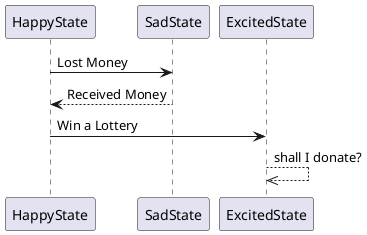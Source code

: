 @startuml seq_diagram_1

HappyState -> SadState : Lost Money
SadState --> HappyState : Received Money

HappyState -> ExcitedState: Win a Lottery
ExcitedState -->> ExcitedState: shall I donate?
@enduml